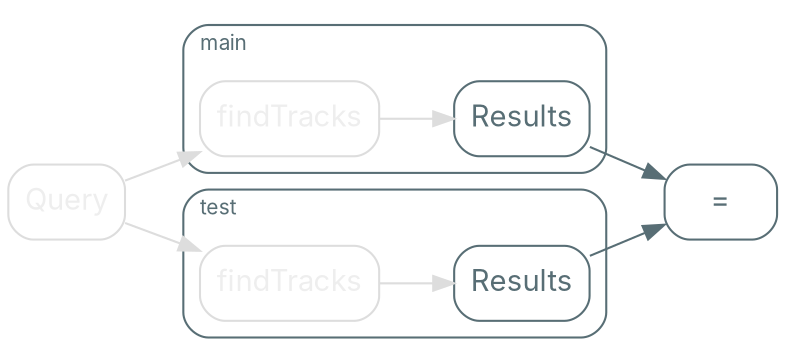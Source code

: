 digraph {
    compound=true
    bgcolor=transparent
    rankdir=LR

    // Default theme: enabled
    node[shape="rectangle" style="rounded,filled" color="#586E75" fillcolor="#ffffff" fontcolor="#586E75" fontname="Inter,Arial"]
    edge[color="#586E75" fontcolor="#586E75" fontname="Inter,Arial" fontsize=11]

    subgraph cluster_0 {
        color="#586E75"
        style=rounded
        fontcolor="#586E75"
        fontname="Inter,Arial"
        fontsize=10
        labeljust=l
        label=main

        System[label="findTracks" color="#dddddd" fontcolor="#eeeeee"]
        Result[label="Results"]
    }

    subgraph cluster_1 {
        color="#586E75"
        style=rounded
        fontcolor="#586E75"
        fontname="Inter,Arial"
        fontsize=10
        labeljust=l
        label=test

        System2[label="findTracks" color="#dddddd" fontcolor="#eeeeee"]
        Result2[label="Results"]
    }

    Input[label=Query color="#dddddd" fontcolor="#eeeeee"]
    Relation[label="="]

    Input -> System[color="#dddddd"]
    Input -> System2[color="#dddddd"]
    System -> Result[color="#dddddd"]
    System2 -> Result2[color="#dddddd"]

    Result -> Relation
    Result2 -> Relation

}
